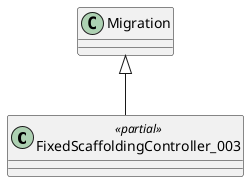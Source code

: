 @startuml
class FixedScaffoldingController_003 <<partial>> {
}
Migration <|-- FixedScaffoldingController_003
@enduml
